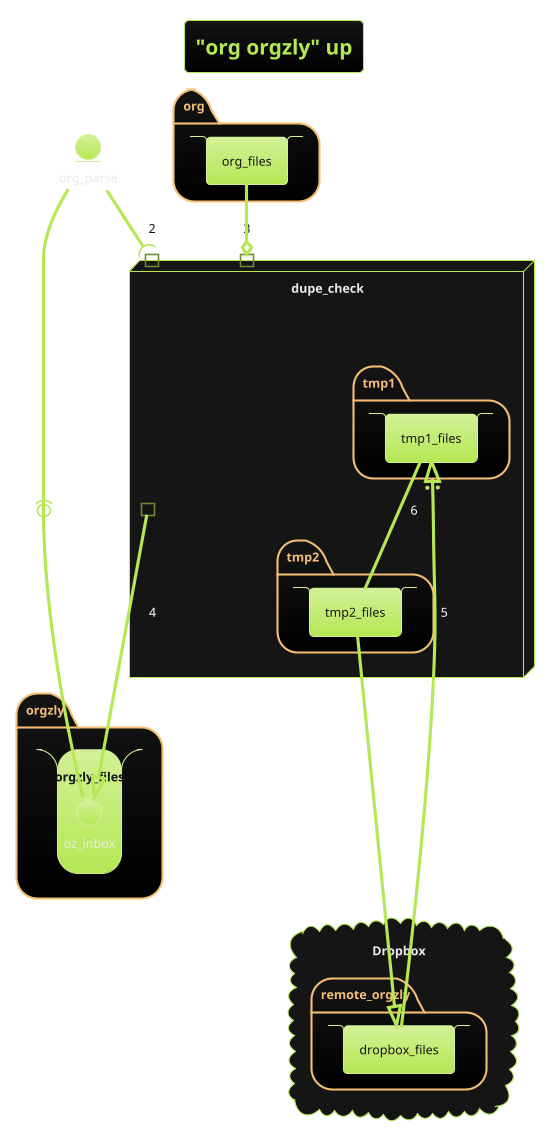 @startuml
!theme hacker
title "org orgzly" up

folder org {
	stack org_files
	}
folder orgzly {
	stack orgzly_files {
		control oz_inbox
		}		
	}
entity org_parse
node dupe_check {
	portin 2
	portin 3
	portout 4			
	folder tmp1 {
		stack tmp1_files
		}
	folder tmp2 {				
		stack tmp2_files
		}
	}	
cloud Dropbox {
	folder remote_orgzly {
		stack dropbox_files
		}
	}
oz_inbox -0)- org_parse : 1 
org_parse --( 2
org_files --o 3
4 --|> oz_inbox : 4
dropbox_files --:|> tmp1_files : 5
tmp1_files -- tmp2_files : 6
tmp2_files --|> dropbox_files : 7

@enduml
